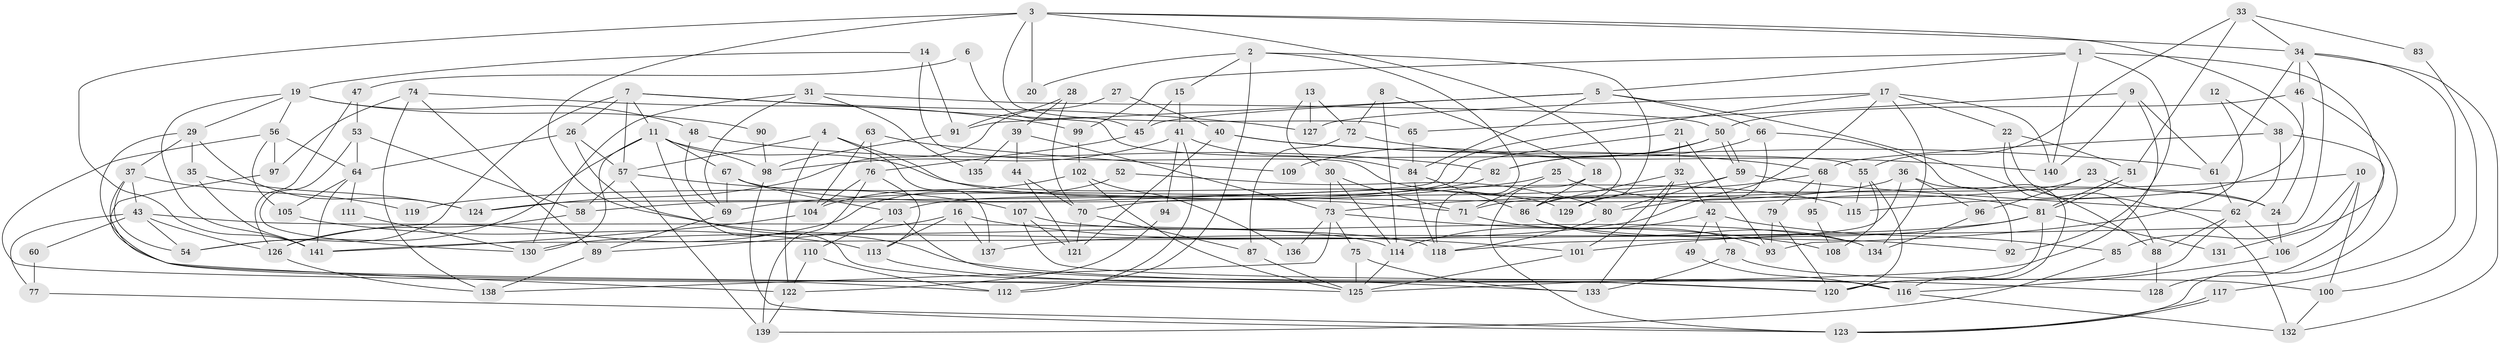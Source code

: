 // coarse degree distribution, {5: 0.22448979591836735, 2: 0.1326530612244898, 4: 0.30612244897959184, 3: 0.16326530612244897, 9: 0.030612244897959183, 8: 0.030612244897959183, 10: 0.01020408163265306, 6: 0.061224489795918366, 11: 0.01020408163265306, 7: 0.02040816326530612, 14: 0.01020408163265306}
// Generated by graph-tools (version 1.1) at 2025/52/03/04/25 21:52:38]
// undirected, 141 vertices, 282 edges
graph export_dot {
graph [start="1"]
  node [color=gray90,style=filled];
  1;
  2;
  3;
  4;
  5;
  6;
  7;
  8;
  9;
  10;
  11;
  12;
  13;
  14;
  15;
  16;
  17;
  18;
  19;
  20;
  21;
  22;
  23;
  24;
  25;
  26;
  27;
  28;
  29;
  30;
  31;
  32;
  33;
  34;
  35;
  36;
  37;
  38;
  39;
  40;
  41;
  42;
  43;
  44;
  45;
  46;
  47;
  48;
  49;
  50;
  51;
  52;
  53;
  54;
  55;
  56;
  57;
  58;
  59;
  60;
  61;
  62;
  63;
  64;
  65;
  66;
  67;
  68;
  69;
  70;
  71;
  72;
  73;
  74;
  75;
  76;
  77;
  78;
  79;
  80;
  81;
  82;
  83;
  84;
  85;
  86;
  87;
  88;
  89;
  90;
  91;
  92;
  93;
  94;
  95;
  96;
  97;
  98;
  99;
  100;
  101;
  102;
  103;
  104;
  105;
  106;
  107;
  108;
  109;
  110;
  111;
  112;
  113;
  114;
  115;
  116;
  117;
  118;
  119;
  120;
  121;
  122;
  123;
  124;
  125;
  126;
  127;
  128;
  129;
  130;
  131;
  132;
  133;
  134;
  135;
  136;
  137;
  138;
  139;
  140;
  141;
  1 -- 140;
  1 -- 5;
  1 -- 92;
  1 -- 99;
  1 -- 131;
  2 -- 129;
  2 -- 15;
  2 -- 20;
  2 -- 112;
  2 -- 118;
  3 -- 114;
  3 -- 86;
  3 -- 20;
  3 -- 24;
  3 -- 34;
  3 -- 65;
  3 -- 141;
  4 -- 57;
  4 -- 71;
  4 -- 122;
  4 -- 137;
  5 -- 66;
  5 -- 84;
  5 -- 45;
  5 -- 88;
  5 -- 91;
  6 -- 47;
  6 -- 45;
  7 -- 54;
  7 -- 55;
  7 -- 11;
  7 -- 26;
  7 -- 57;
  7 -- 127;
  8 -- 114;
  8 -- 72;
  8 -- 18;
  9 -- 125;
  9 -- 61;
  9 -- 65;
  9 -- 140;
  10 -- 73;
  10 -- 85;
  10 -- 100;
  10 -- 106;
  11 -- 130;
  11 -- 54;
  11 -- 67;
  11 -- 98;
  11 -- 129;
  11 -- 133;
  12 -- 38;
  12 -- 93;
  13 -- 127;
  13 -- 72;
  13 -- 30;
  14 -- 24;
  14 -- 19;
  14 -- 91;
  15 -- 41;
  15 -- 45;
  16 -- 101;
  16 -- 137;
  16 -- 89;
  16 -- 113;
  17 -- 124;
  17 -- 134;
  17 -- 22;
  17 -- 80;
  17 -- 127;
  17 -- 140;
  18 -- 123;
  18 -- 86;
  19 -- 56;
  19 -- 141;
  19 -- 29;
  19 -- 48;
  19 -- 90;
  21 -- 58;
  21 -- 32;
  21 -- 93;
  22 -- 88;
  22 -- 51;
  22 -- 132;
  23 -- 24;
  23 -- 96;
  23 -- 71;
  24 -- 106;
  25 -- 81;
  25 -- 71;
  25 -- 69;
  26 -- 64;
  26 -- 57;
  26 -- 128;
  27 -- 124;
  27 -- 40;
  28 -- 70;
  28 -- 91;
  28 -- 39;
  29 -- 120;
  29 -- 35;
  29 -- 37;
  29 -- 124;
  30 -- 73;
  30 -- 71;
  30 -- 114;
  31 -- 50;
  31 -- 69;
  31 -- 130;
  31 -- 135;
  32 -- 133;
  32 -- 86;
  32 -- 42;
  32 -- 101;
  33 -- 51;
  33 -- 34;
  33 -- 55;
  33 -- 83;
  34 -- 141;
  34 -- 46;
  34 -- 61;
  34 -- 117;
  34 -- 132;
  35 -- 141;
  35 -- 124;
  36 -- 118;
  36 -- 92;
  36 -- 70;
  36 -- 96;
  37 -- 43;
  37 -- 54;
  37 -- 119;
  37 -- 125;
  38 -- 62;
  38 -- 128;
  38 -- 68;
  39 -- 44;
  39 -- 73;
  39 -- 135;
  40 -- 61;
  40 -- 68;
  40 -- 121;
  41 -- 98;
  41 -- 84;
  41 -- 94;
  41 -- 112;
  42 -- 78;
  42 -- 49;
  42 -- 85;
  42 -- 114;
  43 -- 118;
  43 -- 54;
  43 -- 60;
  43 -- 77;
  43 -- 126;
  44 -- 70;
  44 -- 121;
  45 -- 76;
  46 -- 123;
  46 -- 50;
  46 -- 115;
  47 -- 126;
  47 -- 53;
  48 -- 69;
  48 -- 82;
  49 -- 116;
  50 -- 59;
  50 -- 59;
  50 -- 82;
  50 -- 109;
  51 -- 81;
  51 -- 81;
  52 -- 80;
  52 -- 126;
  53 -- 58;
  53 -- 64;
  53 -- 130;
  55 -- 115;
  55 -- 108;
  55 -- 120;
  56 -- 105;
  56 -- 112;
  56 -- 64;
  56 -- 97;
  57 -- 58;
  57 -- 107;
  57 -- 139;
  58 -- 126;
  59 -- 62;
  59 -- 80;
  59 -- 119;
  60 -- 77;
  61 -- 62;
  62 -- 106;
  62 -- 120;
  62 -- 88;
  63 -- 104;
  63 -- 76;
  63 -- 109;
  64 -- 141;
  64 -- 105;
  64 -- 111;
  65 -- 84;
  66 -- 82;
  66 -- 130;
  66 -- 116;
  67 -- 103;
  67 -- 69;
  67 -- 115;
  68 -- 79;
  68 -- 95;
  68 -- 129;
  69 -- 89;
  70 -- 121;
  70 -- 87;
  71 -- 93;
  72 -- 87;
  72 -- 140;
  73 -- 138;
  73 -- 75;
  73 -- 108;
  73 -- 136;
  74 -- 97;
  74 -- 89;
  74 -- 99;
  74 -- 138;
  75 -- 125;
  75 -- 133;
  76 -- 113;
  76 -- 139;
  76 -- 104;
  77 -- 123;
  78 -- 133;
  78 -- 100;
  79 -- 93;
  79 -- 120;
  80 -- 118;
  81 -- 101;
  81 -- 120;
  81 -- 131;
  81 -- 137;
  82 -- 103;
  83 -- 100;
  84 -- 118;
  84 -- 86;
  85 -- 139;
  86 -- 92;
  86 -- 134;
  87 -- 125;
  88 -- 128;
  89 -- 138;
  90 -- 98;
  91 -- 98;
  94 -- 122;
  95 -- 108;
  96 -- 134;
  97 -- 122;
  98 -- 123;
  99 -- 102;
  100 -- 132;
  101 -- 125;
  102 -- 125;
  102 -- 104;
  102 -- 136;
  103 -- 116;
  103 -- 110;
  104 -- 141;
  105 -- 113;
  106 -- 116;
  107 -- 116;
  107 -- 121;
  107 -- 134;
  110 -- 112;
  110 -- 122;
  111 -- 130;
  113 -- 120;
  114 -- 125;
  116 -- 132;
  117 -- 123;
  117 -- 123;
  122 -- 139;
  126 -- 138;
}

